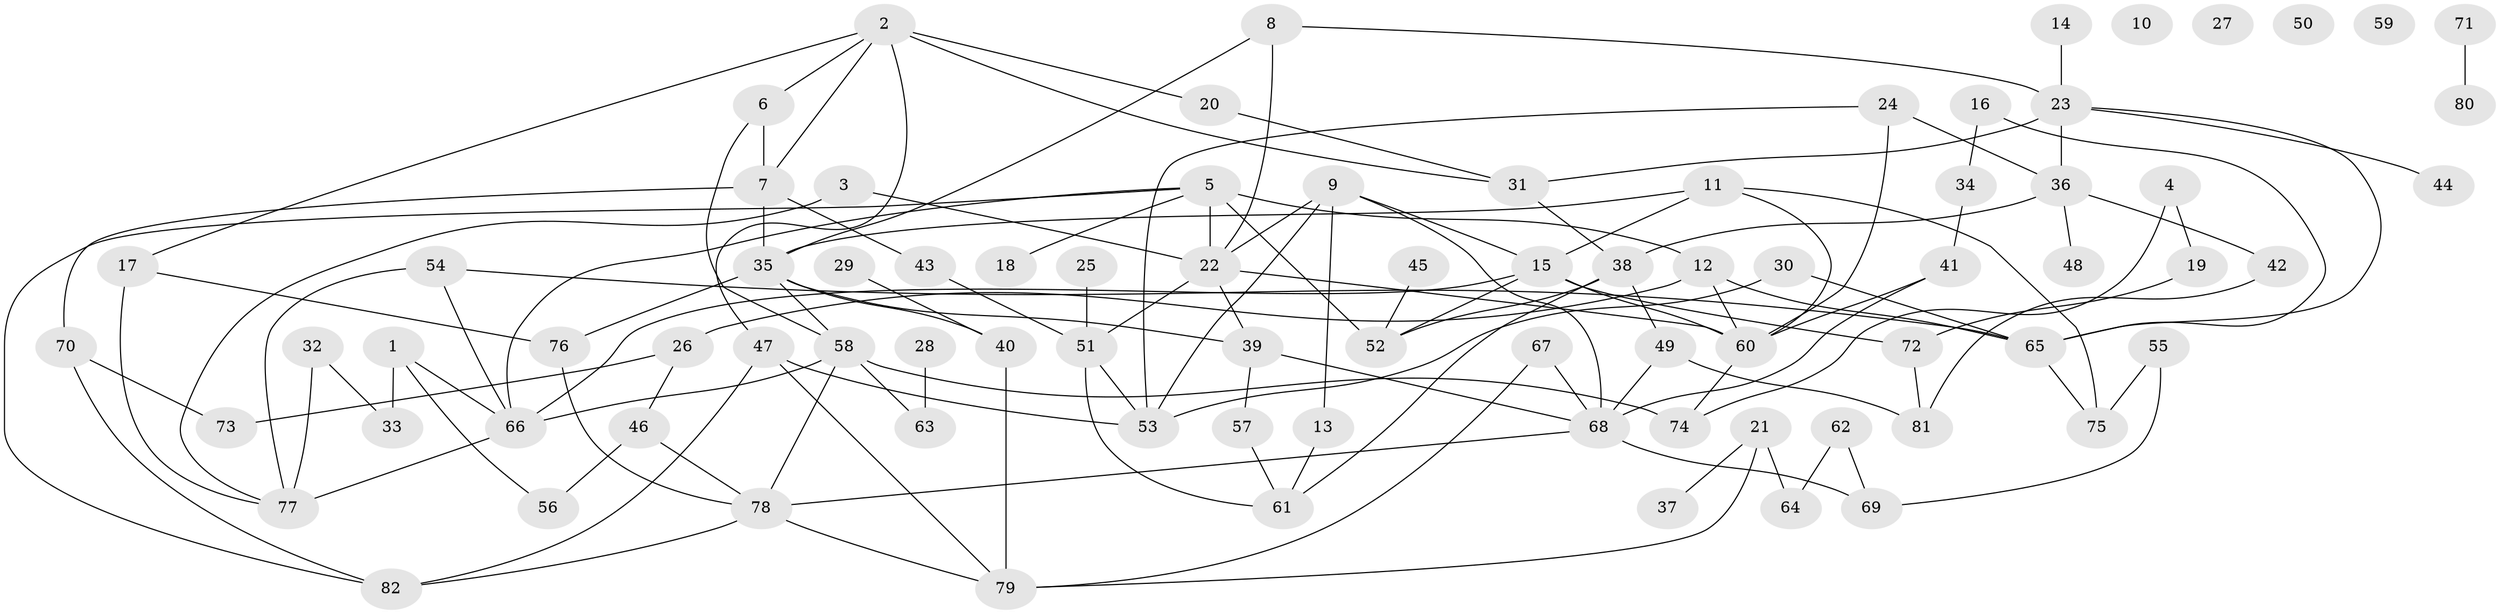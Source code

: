 // Generated by graph-tools (version 1.1) at 2025/33/03/09/25 02:33:59]
// undirected, 82 vertices, 128 edges
graph export_dot {
graph [start="1"]
  node [color=gray90,style=filled];
  1;
  2;
  3;
  4;
  5;
  6;
  7;
  8;
  9;
  10;
  11;
  12;
  13;
  14;
  15;
  16;
  17;
  18;
  19;
  20;
  21;
  22;
  23;
  24;
  25;
  26;
  27;
  28;
  29;
  30;
  31;
  32;
  33;
  34;
  35;
  36;
  37;
  38;
  39;
  40;
  41;
  42;
  43;
  44;
  45;
  46;
  47;
  48;
  49;
  50;
  51;
  52;
  53;
  54;
  55;
  56;
  57;
  58;
  59;
  60;
  61;
  62;
  63;
  64;
  65;
  66;
  67;
  68;
  69;
  70;
  71;
  72;
  73;
  74;
  75;
  76;
  77;
  78;
  79;
  80;
  81;
  82;
  1 -- 33;
  1 -- 56;
  1 -- 66;
  2 -- 6;
  2 -- 7;
  2 -- 17;
  2 -- 20;
  2 -- 31;
  2 -- 47;
  3 -- 22;
  3 -- 77;
  4 -- 19;
  4 -- 74;
  5 -- 12;
  5 -- 18;
  5 -- 22;
  5 -- 52;
  5 -- 66;
  5 -- 82;
  6 -- 7;
  6 -- 58;
  7 -- 35;
  7 -- 43;
  7 -- 70;
  8 -- 22;
  8 -- 23;
  8 -- 35;
  9 -- 13;
  9 -- 15;
  9 -- 22;
  9 -- 53;
  9 -- 68;
  11 -- 15;
  11 -- 35;
  11 -- 60;
  11 -- 75;
  12 -- 26;
  12 -- 60;
  12 -- 65;
  13 -- 61;
  14 -- 23;
  15 -- 52;
  15 -- 60;
  15 -- 66;
  15 -- 72;
  16 -- 34;
  16 -- 65;
  17 -- 76;
  17 -- 77;
  19 -- 72;
  20 -- 31;
  21 -- 37;
  21 -- 64;
  21 -- 79;
  22 -- 39;
  22 -- 51;
  22 -- 60;
  23 -- 31;
  23 -- 36;
  23 -- 44;
  23 -- 65;
  24 -- 36;
  24 -- 53;
  24 -- 60;
  25 -- 51;
  26 -- 46;
  26 -- 73;
  28 -- 63;
  29 -- 40;
  30 -- 53;
  30 -- 65;
  31 -- 38;
  32 -- 33;
  32 -- 77;
  34 -- 41;
  35 -- 39;
  35 -- 40;
  35 -- 58;
  35 -- 76;
  36 -- 38;
  36 -- 42;
  36 -- 48;
  38 -- 49;
  38 -- 52;
  38 -- 61;
  39 -- 57;
  39 -- 68;
  40 -- 79;
  41 -- 60;
  41 -- 68;
  42 -- 81;
  43 -- 51;
  45 -- 52;
  46 -- 56;
  46 -- 78;
  47 -- 53;
  47 -- 79;
  47 -- 82;
  49 -- 68;
  49 -- 81;
  51 -- 53;
  51 -- 61;
  54 -- 65;
  54 -- 66;
  54 -- 77;
  55 -- 69;
  55 -- 75;
  57 -- 61;
  58 -- 63;
  58 -- 66;
  58 -- 74;
  58 -- 78;
  60 -- 74;
  62 -- 64;
  62 -- 69;
  65 -- 75;
  66 -- 77;
  67 -- 68;
  67 -- 79;
  68 -- 69;
  68 -- 78;
  70 -- 73;
  70 -- 82;
  71 -- 80;
  72 -- 81;
  76 -- 78;
  78 -- 79;
  78 -- 82;
}
